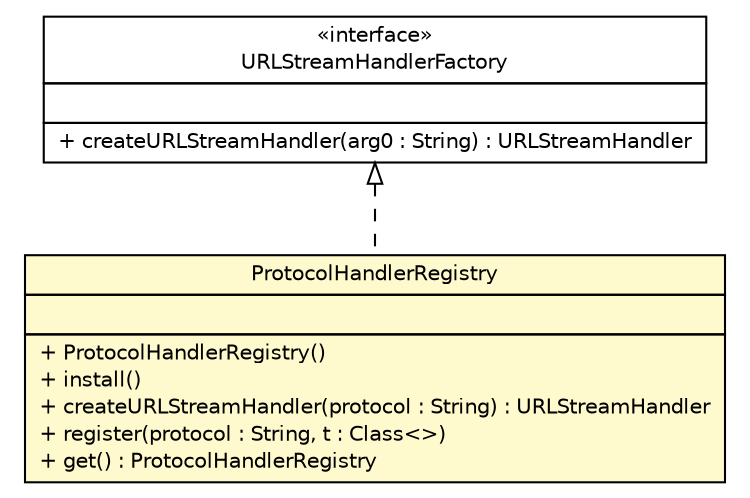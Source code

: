 #!/usr/local/bin/dot
#
# Class diagram 
# Generated by UMLGraph version R5_6 (http://www.umlgraph.org/)
#

digraph G {
	edge [fontname="Helvetica",fontsize=10,labelfontname="Helvetica",labelfontsize=10];
	node [fontname="Helvetica",fontsize=10,shape=plaintext];
	nodesep=0.25;
	ranksep=0.5;
	// sorcer.protocol.ProtocolHandlerRegistry
	c251062 [label=<<table title="sorcer.protocol.ProtocolHandlerRegistry" border="0" cellborder="1" cellspacing="0" cellpadding="2" port="p" bgcolor="lemonChiffon" href="./ProtocolHandlerRegistry.html">
		<tr><td><table border="0" cellspacing="0" cellpadding="1">
<tr><td align="center" balign="center"> ProtocolHandlerRegistry </td></tr>
		</table></td></tr>
		<tr><td><table border="0" cellspacing="0" cellpadding="1">
<tr><td align="left" balign="left">  </td></tr>
		</table></td></tr>
		<tr><td><table border="0" cellspacing="0" cellpadding="1">
<tr><td align="left" balign="left"> + ProtocolHandlerRegistry() </td></tr>
<tr><td align="left" balign="left"> + install() </td></tr>
<tr><td align="left" balign="left"> + createURLStreamHandler(protocol : String) : URLStreamHandler </td></tr>
<tr><td align="left" balign="left"> + register(protocol : String, t : Class&lt;&gt;) </td></tr>
<tr><td align="left" balign="left"> + get() : ProtocolHandlerRegistry </td></tr>
		</table></td></tr>
		</table>>, URL="./ProtocolHandlerRegistry.html", fontname="Helvetica", fontcolor="black", fontsize=10.0];
	//sorcer.protocol.ProtocolHandlerRegistry implements java.net.URLStreamHandlerFactory
	c251560:p -> c251062:p [dir=back,arrowtail=empty,style=dashed];
	// java.net.URLStreamHandlerFactory
	c251560 [label=<<table title="java.net.URLStreamHandlerFactory" border="0" cellborder="1" cellspacing="0" cellpadding="2" port="p" href="http://docs.oracle.com/javase/7/docs/api/java/net/URLStreamHandlerFactory.html">
		<tr><td><table border="0" cellspacing="0" cellpadding="1">
<tr><td align="center" balign="center"> &#171;interface&#187; </td></tr>
<tr><td align="center" balign="center"> URLStreamHandlerFactory </td></tr>
		</table></td></tr>
		<tr><td><table border="0" cellspacing="0" cellpadding="1">
<tr><td align="left" balign="left">  </td></tr>
		</table></td></tr>
		<tr><td><table border="0" cellspacing="0" cellpadding="1">
<tr><td align="left" balign="left"> + createURLStreamHandler(arg0 : String) : URLStreamHandler </td></tr>
		</table></td></tr>
		</table>>, URL="http://docs.oracle.com/javase/7/docs/api/java/net/URLStreamHandlerFactory.html", fontname="Helvetica", fontcolor="black", fontsize=10.0];
}

